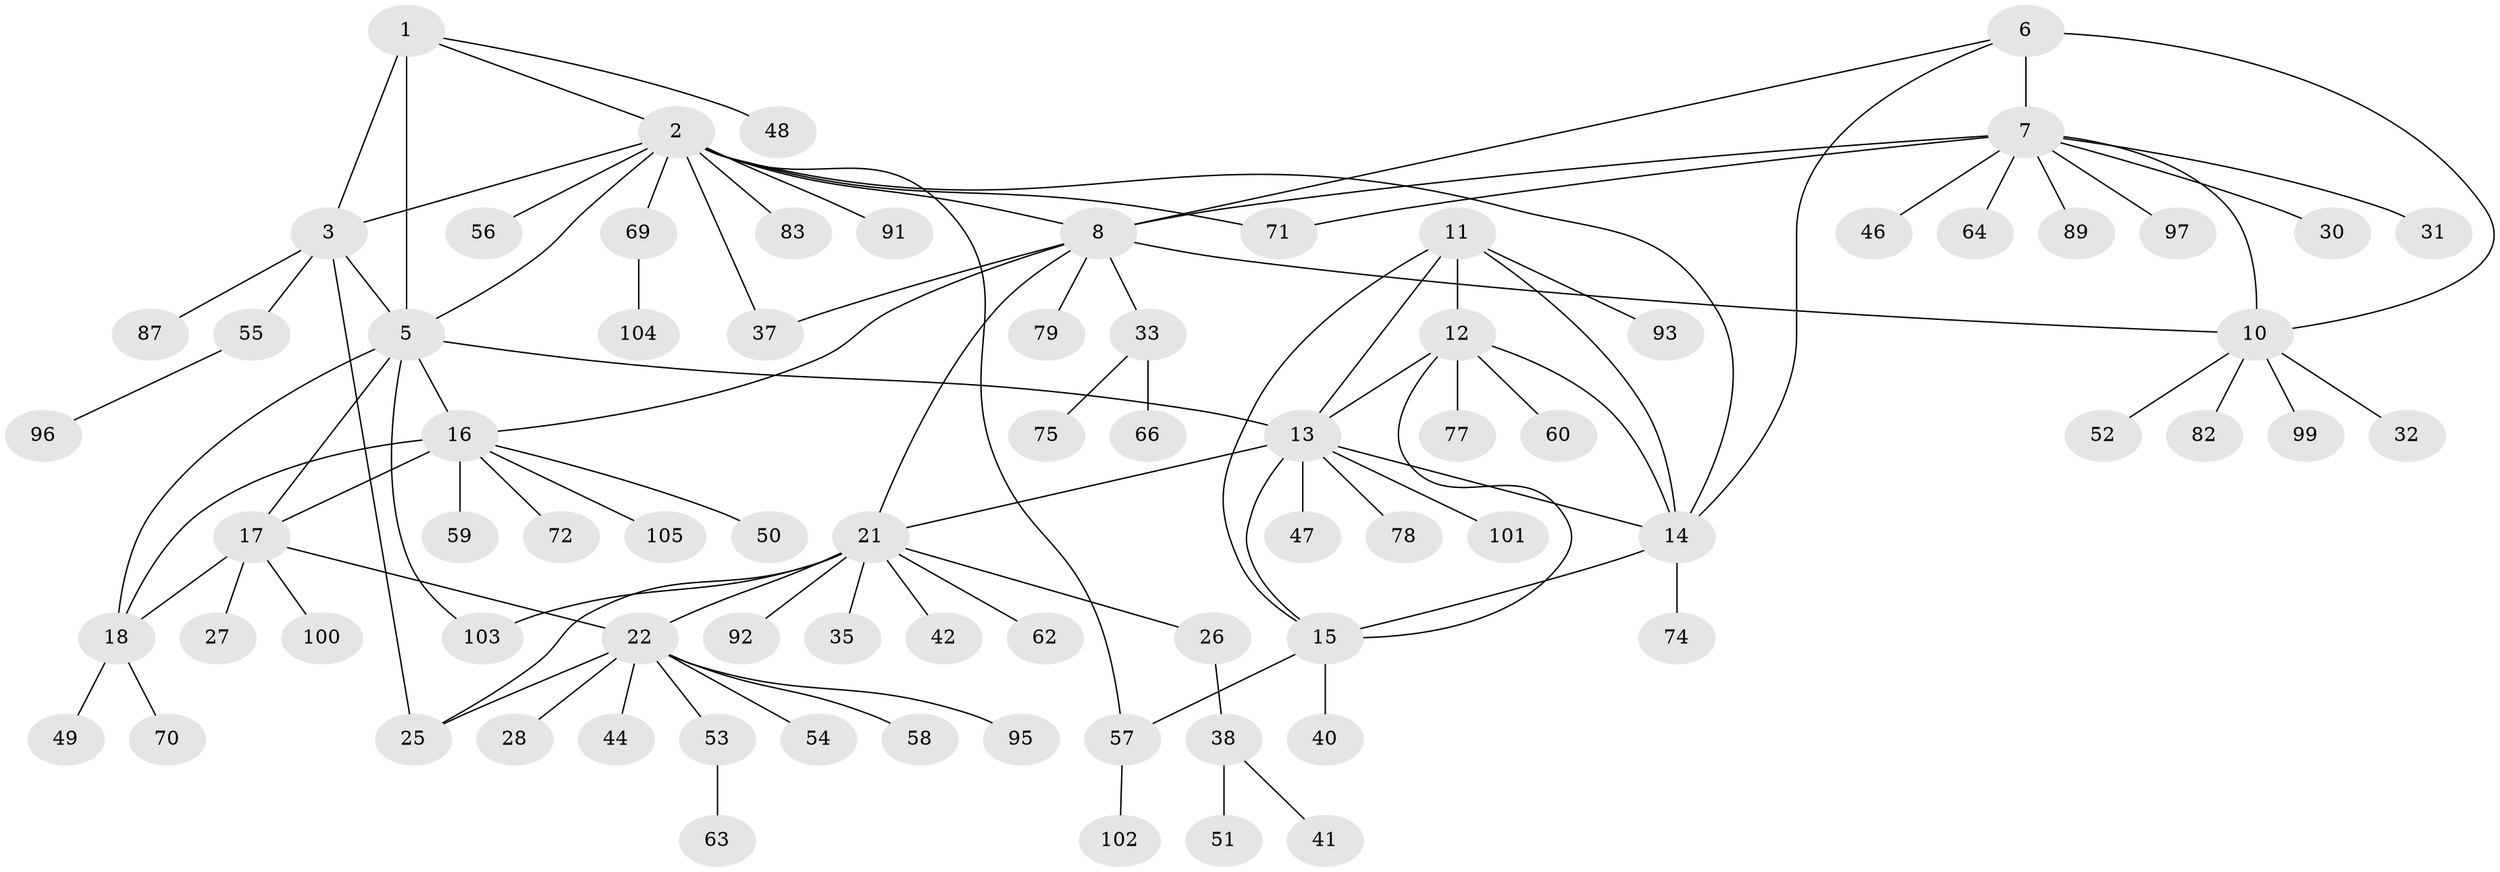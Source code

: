 // Generated by graph-tools (version 1.1) at 2025/24/03/03/25 07:24:12]
// undirected, 78 vertices, 103 edges
graph export_dot {
graph [start="1"]
  node [color=gray90,style=filled];
  1;
  2 [super="+39"];
  3 [super="+4"];
  5 [super="+19"];
  6 [super="+34"];
  7 [super="+9"];
  8 [super="+88"];
  10 [super="+29"];
  11 [super="+43"];
  12 [super="+106"];
  13 [super="+61"];
  14 [super="+36"];
  15 [super="+76"];
  16 [super="+20"];
  17 [super="+98"];
  18 [super="+84"];
  21 [super="+23"];
  22 [super="+24"];
  25;
  26;
  27 [super="+94"];
  28 [super="+86"];
  30 [super="+45"];
  31;
  32;
  33 [super="+73"];
  35;
  37;
  38 [super="+68"];
  40;
  41;
  42;
  44 [super="+90"];
  46;
  47 [super="+85"];
  48 [super="+65"];
  49;
  50;
  51 [super="+80"];
  52;
  53;
  54;
  55;
  56;
  57 [super="+67"];
  58;
  59;
  60;
  62;
  63;
  64;
  66;
  69;
  70;
  71;
  72;
  74;
  75 [super="+81"];
  77;
  78;
  79;
  82;
  83;
  87;
  89;
  91;
  92;
  93;
  95;
  96;
  97;
  99;
  100;
  101;
  102;
  103;
  104;
  105;
  1 -- 2;
  1 -- 3 [weight=2];
  1 -- 5;
  1 -- 48;
  2 -- 3 [weight=2];
  2 -- 5;
  2 -- 8;
  2 -- 14;
  2 -- 37;
  2 -- 56;
  2 -- 71;
  2 -- 91;
  2 -- 83;
  2 -- 69;
  2 -- 57;
  3 -- 5 [weight=2];
  3 -- 87;
  3 -- 55;
  3 -- 25;
  5 -- 103;
  5 -- 16 [weight=2];
  5 -- 17;
  5 -- 18;
  5 -- 13;
  6 -- 7 [weight=2];
  6 -- 8;
  6 -- 10;
  6 -- 14;
  7 -- 8 [weight=2];
  7 -- 10 [weight=2];
  7 -- 31;
  7 -- 46;
  7 -- 89;
  7 -- 97;
  7 -- 64;
  7 -- 71;
  7 -- 30;
  8 -- 10;
  8 -- 21;
  8 -- 33;
  8 -- 37;
  8 -- 79;
  8 -- 16;
  10 -- 52;
  10 -- 99;
  10 -- 32;
  10 -- 82;
  11 -- 12;
  11 -- 13;
  11 -- 14;
  11 -- 15;
  11 -- 93;
  12 -- 13;
  12 -- 14;
  12 -- 15;
  12 -- 60;
  12 -- 77;
  13 -- 14;
  13 -- 15;
  13 -- 21;
  13 -- 47;
  13 -- 78;
  13 -- 101;
  14 -- 15;
  14 -- 74;
  15 -- 40;
  15 -- 57;
  16 -- 17 [weight=2];
  16 -- 18 [weight=2];
  16 -- 50;
  16 -- 59;
  16 -- 72;
  16 -- 105;
  17 -- 18;
  17 -- 27;
  17 -- 100;
  17 -- 22;
  18 -- 49;
  18 -- 70;
  21 -- 22 [weight=4];
  21 -- 25 [weight=2];
  21 -- 26;
  21 -- 35;
  21 -- 62;
  21 -- 103;
  21 -- 42;
  21 -- 92;
  22 -- 25 [weight=2];
  22 -- 53;
  22 -- 54;
  22 -- 44;
  22 -- 58;
  22 -- 28;
  22 -- 95;
  26 -- 38;
  33 -- 66;
  33 -- 75;
  38 -- 41;
  38 -- 51;
  53 -- 63;
  55 -- 96;
  57 -- 102;
  69 -- 104;
}
